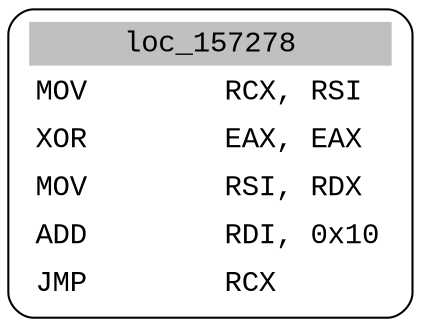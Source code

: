 digraph asm_graph {
1941 [
shape="Mrecord" fontname="Courier New"label =<<table border="0" cellborder="0" cellpadding="3"><tr><td align="center" colspan="2" bgcolor="grey">loc_157278</td></tr><tr><td align="left">MOV        RCX, RSI</td></tr><tr><td align="left">XOR        EAX, EAX</td></tr><tr><td align="left">MOV        RSI, RDX</td></tr><tr><td align="left">ADD        RDI, 0x10</td></tr><tr><td align="left">JMP        RCX</td></tr></table>> ];
}